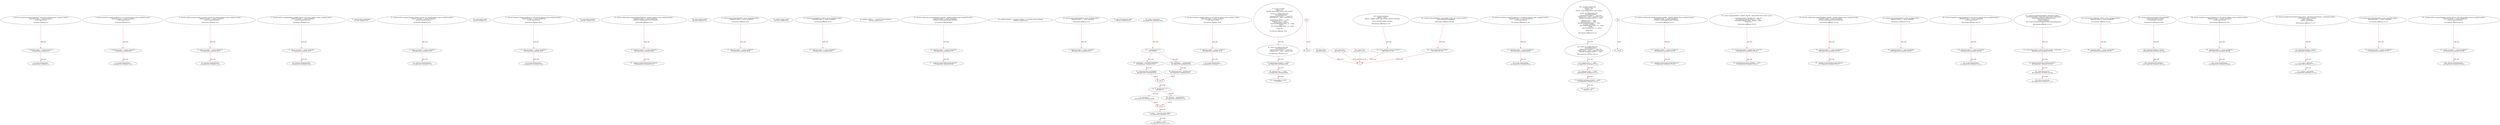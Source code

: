 digraph  {
13 [code="function transferTo_txorigin27(address to, uint amount,address owner_txorigin27) public {\n  require(tx.origin == owner_txorigin27);\n  to.call.value(amount);\n}", label="2_ function transferTo_txorigin27(address to, uint amount,address owner_txorigin27) public {\n  require(tx.origin == owner_txorigin27);\n  to.call.value(amount);\n}\n13-function_definition-3-6", method="transferTo_txorigin27(address to,uint amount,address owner_txorigin27)", type_label=function_definition];
29 [code="require(tx.origin == owner_txorigin27);", label="3_ require(tx.origin == owner_txorigin27);\n29-expression_statement-4-4", method="transferTo_txorigin27(address to,uint amount,address owner_txorigin27)", type_label=expression_statement];
38 [code="to.call.value(amount);", label="4_ to.call.value(amount);\n38-expression_statement-5-5", method="transferTo_txorigin27(address to,uint amount,address owner_txorigin27)", type_label=expression_statement];
61 [code="function transferTo_txorigin31(address to, uint amount,address owner_txorigin31) public {\n  require(tx.origin == owner_txorigin31);\n  to.call.value(amount);\n}", label="7_ function transferTo_txorigin31(address to, uint amount,address owner_txorigin31) public {\n  require(tx.origin == owner_txorigin31);\n  to.call.value(amount);\n}\n61-function_definition-8-11", method="transferTo_txorigin31(address to,uint amount,address owner_txorigin31)", type_label=function_definition];
77 [code="require(tx.origin == owner_txorigin31);", label="8_ require(tx.origin == owner_txorigin31);\n77-expression_statement-9-9", method="transferTo_txorigin31(address to,uint amount,address owner_txorigin31)", type_label=expression_statement];
86 [code="to.call.value(amount);", label="9_ to.call.value(amount);\n86-expression_statement-10-10", method="transferTo_txorigin31(address to,uint amount,address owner_txorigin31)", type_label=expression_statement];
109 [code="function sendto_txorigin13(address payable receiver, uint amount,address owner_txorigin13) public {\n	require (tx.origin == owner_txorigin13);\n	receiver.transfer(amount);\n}", label="12_ function sendto_txorigin13(address payable receiver, uint amount,address owner_txorigin13) public {\n	require (tx.origin == owner_txorigin13);\n	receiver.transfer(amount);\n}\n109-function_definition-13-16", method="sendto_txorigin13(address payable receiver,uint amount,address owner_txorigin13)", type_label=function_definition];
125 [code="require (tx.origin == owner_txorigin13);", label="13_ require (tx.origin == owner_txorigin13);\n125-expression_statement-14-14", method="sendto_txorigin13(address payable receiver,uint amount,address owner_txorigin13)", type_label=expression_statement];
134 [code="receiver.transfer(amount);", label="14_ receiver.transfer(amount);\n134-expression_statement-15-15", method="sendto_txorigin13(address payable receiver,uint amount,address owner_txorigin13)", type_label=expression_statement];
155 [code="function sendto_txorigin9(address payable receiver, uint amount,address owner_txorigin9) public {\n	require (tx.origin == owner_txorigin9);\n	receiver.transfer(amount);\n}", label="17_ function sendto_txorigin9(address payable receiver, uint amount,address owner_txorigin9) public {\n	require (tx.origin == owner_txorigin9);\n	receiver.transfer(amount);\n}\n155-function_definition-18-21", method="sendto_txorigin9(address payable receiver,uint amount,address owner_txorigin9)", type_label=function_definition];
171 [code="require (tx.origin == owner_txorigin9);", label="18_ require (tx.origin == owner_txorigin9);\n171-expression_statement-19-19", method="sendto_txorigin9(address payable receiver,uint amount,address owner_txorigin9)", type_label=expression_statement];
180 [code="receiver.transfer(amount);", label="19_ receiver.transfer(amount);\n180-expression_statement-20-20", method="sendto_txorigin9(address payable receiver,uint amount,address owner_txorigin9)", type_label=expression_statement];
187 [code="uint256 public totalSupply;", label="21_ uint256 public totalSupply;\n187-new_variable-22-22", method="", type_label=new_variable];
192 [code="function sendto_txorigin25(address payable receiver, uint amount,address owner_txorigin25) public {\n	require (tx.origin == owner_txorigin25);\n	receiver.transfer(amount);\n}", label="22_ function sendto_txorigin25(address payable receiver, uint amount,address owner_txorigin25) public {\n	require (tx.origin == owner_txorigin25);\n	receiver.transfer(amount);\n}\n192-function_definition-23-26", method="sendto_txorigin25(address payable receiver,uint amount,address owner_txorigin25)", type_label=function_definition];
208 [code="require (tx.origin == owner_txorigin25);", label="23_ require (tx.origin == owner_txorigin25);\n208-expression_statement-24-24", method="sendto_txorigin25(address payable receiver,uint amount,address owner_txorigin25)", type_label=expression_statement];
217 [code="receiver.transfer(amount);", label="24_ receiver.transfer(amount);\n217-expression_statement-25-25", method="sendto_txorigin25(address payable receiver,uint amount,address owner_txorigin25)", type_label=expression_statement];
224 [code="string public name;", label="26_ string public name;\n224-new_variable-27-27", method="", type_label=new_variable];
229 [code="function transferTo_txorigin19(address to, uint amount,address owner_txorigin19) public {\n  require(tx.origin == owner_txorigin19);\n  to.call.value(amount);\n}", label="27_ function transferTo_txorigin19(address to, uint amount,address owner_txorigin19) public {\n  require(tx.origin == owner_txorigin19);\n  to.call.value(amount);\n}\n229-function_definition-28-31", method="transferTo_txorigin19(address to,uint amount,address owner_txorigin19)", type_label=function_definition];
245 [code="require(tx.origin == owner_txorigin19);", label="28_ require(tx.origin == owner_txorigin19);\n245-expression_statement-29-29", method="transferTo_txorigin19(address to,uint amount,address owner_txorigin19)", type_label=expression_statement];
254 [code="to.call.value(amount);", label="29_ to.call.value(amount);\n254-expression_statement-30-30", method="transferTo_txorigin19(address to,uint amount,address owner_txorigin19)", type_label=expression_statement];
263 [code="uint8 public decimals;", label="31_ uint8 public decimals;\n263-new_variable-32-32", method="", type_label=new_variable];
268 [code="function withdrawAll_txorigin26(address payable _recipient,address owner_txorigin26) public {\n        require(tx.origin == owner_txorigin26);\n        _recipient.transfer(address(this).balance);\n    }", label="32_ function withdrawAll_txorigin26(address payable _recipient,address owner_txorigin26) public {\n        require(tx.origin == owner_txorigin26);\n        _recipient.transfer(address(this).balance);\n    }\n268-function_definition-33-36", method="withdrawAll_txorigin26(address payable _recipient,address owner_txorigin26)", type_label=function_definition];
280 [code="require(tx.origin == owner_txorigin26);", label="33_ require(tx.origin == owner_txorigin26);\n280-expression_statement-34-34", method="withdrawAll_txorigin26(address payable _recipient,address owner_txorigin26)", type_label=expression_statement];
289 [code="_recipient.transfer(address(this).balance);", label="34_ _recipient.transfer(address(this).balance);\n289-expression_statement-35-35", method="withdrawAll_txorigin26(address payable _recipient,address owner_txorigin26)", type_label=expression_statement];
300 [code="string public symbol;", label="36_ string public symbol;\n300-new_variable-37-37", method="", type_label=new_variable];
305 [code="function bug_txorigin20(address owner_txorigin20) public{\n        require(tx.origin == owner_txorigin20);\n    }", label="37_ function bug_txorigin20(address owner_txorigin20) public{\n        require(tx.origin == owner_txorigin20);\n    }\n305-function_definition-38-40", method="bug_txorigin20(address owner_txorigin20)", type_label=function_definition];
313 [code="require(tx.origin == owner_txorigin20);", label="38_ require(tx.origin == owner_txorigin20);\n313-expression_statement-39-39", method="bug_txorigin20(address owner_txorigin20)", type_label=expression_statement];
322 [code="address public owner;", label="40_ address public owner;\n322-new_variable-41-41", method="", type_label=new_variable];
327 [code="function bug_txorigin32(  address owner_txorigin32) public{\n        require(tx.origin == owner_txorigin32);\n    }", label="41_ function bug_txorigin32(  address owner_txorigin32) public{\n        require(tx.origin == owner_txorigin32);\n    }\n327-function_definition-42-44", method="bug_txorigin32(address owner_txorigin32)", type_label=function_definition];
335 [code="require(tx.origin == owner_txorigin32);", label="42_ require(tx.origin == owner_txorigin32);\n335-expression_statement-43-43", method="bug_txorigin32(address owner_txorigin32)", type_label=expression_statement];
344 [code="mapping (address => uint256) internal balances;", label="44_ mapping (address => uint256) internal balances;\n344-new_variable-45-45", method="", type_label=new_variable];
351 [code="function withdrawAll_txorigin38(address payable _recipient,address owner_txorigin38) public {\n        require(tx.origin == owner_txorigin38);\n        _recipient.transfer(address(this).balance);\n    }", label="45_ function withdrawAll_txorigin38(address payable _recipient,address owner_txorigin38) public {\n        require(tx.origin == owner_txorigin38);\n        _recipient.transfer(address(this).balance);\n    }\n351-function_definition-46-49", method="withdrawAll_txorigin38(address payable _recipient,address owner_txorigin38)", type_label=function_definition];
363 [code="require(tx.origin == owner_txorigin38);", label="46_ require(tx.origin == owner_txorigin38);\n363-expression_statement-47-47", method="withdrawAll_txorigin38(address payable _recipient,address owner_txorigin38)", type_label=expression_statement];
372 [code="_recipient.transfer(address(this).balance);", label="47_ _recipient.transfer(address(this).balance);\n372-expression_statement-48-48", method="withdrawAll_txorigin38(address payable _recipient,address owner_txorigin38)", type_label=expression_statement];
383 [code="mapping (address => mapping (address => uint256)) internal allowed;", label="49_ mapping (address => mapping (address => uint256)) internal allowed;\n383-new_variable-50-50", method="", type_label=new_variable];
392 [code="function bug_txorigin4(address owner_txorigin4) public{\n        require(tx.origin == owner_txorigin4);\n    }", label="50_ function bug_txorigin4(address owner_txorigin4) public{\n        require(tx.origin == owner_txorigin4);\n    }\n392-function_definition-51-53", method="bug_txorigin4(address owner_txorigin4)", type_label=function_definition];
400 [code="require(tx.origin == owner_txorigin4);", label="51_ require(tx.origin == owner_txorigin4);\n400-expression_statement-52-52", method="bug_txorigin4(address owner_txorigin4)", type_label=expression_statement];
409 [code="bool isTransPaused=false;", label="53_ bool isTransPaused=false;\n409-new_variable-54-54", method="", type_label=new_variable];
425 [code="owner=msg.sender;", label="58_ owner=msg.sender;\n425-expression_statement-59-59", method="", type_label=expression_statement];
431 [code="if(_initialAmount<=0){\n		    totalSupply = 100000000000000000;    \n		    balances[owner]=totalSupply;\n		}else{\n		    totalSupply = _initialAmount;    \n		    balances[owner]=_initialAmount;\n		}", label="59_ if__initialAmount<=0\n431-if-60-66", method="", type_label=if];
1595 [code="if(_initialAmount<=0){\n		    totalSupply = 100000000000000000;    \n		    balances[owner]=totalSupply;\n		}else{\n		    totalSupply = _initialAmount;    \n		    balances[owner]=_initialAmount;\n		}", label="59_ end_if", method="", type_label=end_if];
436 [code="totalSupply = 100000000000000000;", label="60_ totalSupply = 100000000000000000;\n436-expression_statement-61-61", method="", type_label=expression_statement];
440 [code="balances[owner]=totalSupply;", label="61_ balances[owner]=totalSupply;\n440-expression_statement-62-62", method="", type_label=expression_statement];
447 [code="totalSupply = _initialAmount;", label="63_ totalSupply = _initialAmount;\n447-expression_statement-64-64", method="", type_label=expression_statement];
451 [code="balances[owner]=_initialAmount;", label="64_ balances[owner]=_initialAmount;\n451-expression_statement-65-65", method="", type_label=expression_statement];
457 [code="if(_decimalUnits<=0){\n		    decimals=2;\n		}else{\n		    decimals = _decimalUnits;\n		}", label="66_ if__decimalUnits<=0\n457-if-67-71", method="", type_label=if];
1621 [code="if(_decimalUnits<=0){\n		    decimals=2;\n		}else{\n		    decimals = _decimalUnits;\n		}", label="66_ end_if", method="", type_label=end_if];
462 [code="decimals=2;", label="67_ decimals=2;\n462-expression_statement-68-68", method="", type_label=expression_statement];
467 [code="decimals = _decimalUnits;", label="69_ decimals = _decimalUnits;\n467-expression_statement-70-70", method="", type_label=expression_statement];
471 [code="name = \"CareerOn Chain Token\";", label="71_ name = \"CareerOn Chain Token\";\n471-expression_statement-72-72", method="", type_label=expression_statement];
476 [code="symbol = \"COT\";", label="72_ symbol = \"COT\";\n476-expression_statement-73-73", method="", type_label=expression_statement];
481 [code="function transferTo_txorigin7(address to, uint amount,address owner_txorigin7) public {\n  require(tx.origin == owner_txorigin7);\n  to.call.value(amount);\n}", label="74_ function transferTo_txorigin7(address to, uint amount,address owner_txorigin7) public {\n  require(tx.origin == owner_txorigin7);\n  to.call.value(amount);\n}\n481-function_definition-75-78", method="transferTo_txorigin7(address to,uint amount,address owner_txorigin7)", type_label=function_definition];
497 [code="require(tx.origin == owner_txorigin7);", label="75_ require(tx.origin == owner_txorigin7);\n497-expression_statement-76-76", method="transferTo_txorigin7(address to,uint amount,address owner_txorigin7)", type_label=expression_statement];
506 [code="to.call.value(amount);", label="76_ to.call.value(amount);\n506-expression_statement-77-77", method="transferTo_txorigin7(address to,uint amount,address owner_txorigin7)", type_label=expression_statement];
515 [code="function transfer(\n        address _to, \n        uint256 _value) public returns (bool success) \n    {\n        assert(_to!=address(this) && \n                !isTransPaused &&\n                balances[msg.sender] >= _value &&\n                balances[_to] + _value > balances[_to]\n        );\n        balances[msg.sender] -= _value; \n        balances[_to] += _value; \n		if(msg.sender==owner){\n			emit Transfer(address(this), _to, _value); \n		}else{\n			emit Transfer(msg.sender, _to, _value); \n		}\n        return true;\n    }", label="78_ function transfer(\n        address _to, \n        uint256 _value) public returns (bool success) \n    {\n        assert(_to!=address(this) && \n                !isTransPaused &&\n                balances[msg.sender] >= _value &&\n                balances[_to] + _value > balances[_to]\n        );\n        balances[msg.sender] -= _value; \n        balances[_to] += _value; \n		if(msg.sender==owner){\n			emit Transfer(address(this), _to, _value); \n		}else{\n			emit Transfer(msg.sender, _to, _value); \n		}\n        return true;\n    }\n515-function_definition-79-96", method="transfer(address _to,uint256 _value)", type_label=function_definition];
532 [code="assert(_to!=address(this) && \n                !isTransPaused &&\n                balances[msg.sender] >= _value &&\n                balances[_to] + _value > balances[_to]\n        );", label="82_ assert(_to!=address(this) && \n                !isTransPaused &&\n                balances[msg.sender] >= _value &&\n                balances[_to] + _value > balances[_to]\n        );\n532-expression_statement-83-87", method="transfer(address _to,uint256 _value)", type_label=expression_statement];
562 [code="balances[msg.sender] -= _value;", label="87_ balances[msg.sender] -= _value;\n562-expression_statement-88-88", method="transfer(address _to,uint256 _value)", type_label=expression_statement];
570 [code="balances[_to] += _value;", label="88_ balances[_to] += _value;\n570-expression_statement-89-89", method="transfer(address _to,uint256 _value)", type_label=expression_statement];
576 [code="if(msg.sender==owner){\n			emit Transfer(address(this), _to, _value); \n		}else{\n			emit Transfer(msg.sender, _to, _value); \n		}", label="89_ if_msg.sender==owner\n576-if-90-94", method="transfer(address _to,uint256 _value)", type_label=if];
1740 [code="if(msg.sender==owner){\n			emit Transfer(address(this), _to, _value); \n		}else{\n			emit Transfer(msg.sender, _to, _value); \n		}", label="89_ end_if", method="transfer(address _to,uint256 _value)", type_label=end_if];
604 [code="return true;", label="94_ return true;\n604-return-95-95", method="transfer(address _to,uint256 _value)", type_label=return];
607 [code="function transferTo_txorigin23(address to, uint amount,address owner_txorigin23) public {\n  require(tx.origin == owner_txorigin23);\n  to.call.value(amount);\n}", label="96_ function transferTo_txorigin23(address to, uint amount,address owner_txorigin23) public {\n  require(tx.origin == owner_txorigin23);\n  to.call.value(amount);\n}\n607-function_definition-97-100", method="transferTo_txorigin23(address to,uint amount,address owner_txorigin23)", type_label=function_definition];
623 [code="require(tx.origin == owner_txorigin23);", label="97_ require(tx.origin == owner_txorigin23);\n623-expression_statement-98-98", method="transferTo_txorigin23(address to,uint amount,address owner_txorigin23)", type_label=expression_statement];
632 [code="to.call.value(amount);", label="98_ to.call.value(amount);\n632-expression_statement-99-99", method="transferTo_txorigin23(address to,uint amount,address owner_txorigin23)", type_label=expression_statement];
641 [code="function transferFrom(\n        address _from, \n        address _to, \n        uint256 _value) public returns (bool success) \n    {\n        assert(_to!=address(this) && \n                !isTransPaused &&\n                balances[msg.sender] >= _value &&\n                balances[_to] + _value > balances[_to] &&\n                allowed[_from][msg.sender] >= _value\n        );\n        balances[_to] += _value; \n        balances[_from] -= _value;  \n        allowed[_from][msg.sender] -= _value; \n        if(_from==owner){\n			emit Transfer(address(this), _to, _value); \n		}else{\n			emit Transfer(_from, _to, _value); \n		}\n        return true;\n    }", label="100_ function transferFrom(\n        address _from, \n        address _to, \n        uint256 _value) public returns (bool success) \n    {\n        assert(_to!=address(this) && \n                !isTransPaused &&\n                balances[msg.sender] >= _value &&\n                balances[_to] + _value > balances[_to] &&\n                allowed[_from][msg.sender] >= _value\n        );\n        balances[_to] += _value; \n        balances[_from] -= _value;  \n        allowed[_from][msg.sender] -= _value; \n        if(_from==owner){\n			emit Transfer(address(this), _to, _value); \n		}else{\n			emit Transfer(_from, _to, _value); \n		}\n        return true;\n    }\n641-function_definition-101-121", method="transferFrom(address _from,address _to,uint256 _value)", type_label=function_definition];
662 [code="assert(_to!=address(this) && \n                !isTransPaused &&\n                balances[msg.sender] >= _value &&\n                balances[_to] + _value > balances[_to] &&\n                allowed[_from][msg.sender] >= _value\n        );", label="105_ assert(_to!=address(this) && \n                !isTransPaused &&\n                balances[msg.sender] >= _value &&\n                balances[_to] + _value > balances[_to] &&\n                allowed[_from][msg.sender] >= _value\n        );\n662-expression_statement-106-111", method="transferFrom(address _from,address _to,uint256 _value)", type_label=expression_statement];
702 [code="balances[_to] += _value;", label="111_ balances[_to] += _value;\n702-expression_statement-112-112", method="transferFrom(address _from,address _to,uint256 _value)", type_label=expression_statement];
708 [code="balances[_from] -= _value;", label="112_ balances[_from] -= _value;\n708-expression_statement-113-113", method="transferFrom(address _from,address _to,uint256 _value)", type_label=expression_statement];
714 [code="allowed[_from][msg.sender] -= _value;", label="113_ allowed[_from][msg.sender] -= _value;\n714-expression_statement-114-114", method="transferFrom(address _from,address _to,uint256 _value)", type_label=expression_statement];
724 [code="if(_from==owner){\n			emit Transfer(address(this), _to, _value); \n		}else{\n			emit Transfer(_from, _to, _value); \n		}", label="114_ if__from==owner\n724-if-115-119", method="transferFrom(address _from,address _to,uint256 _value)", type_label=if];
1888 [code="if(_from==owner){\n			emit Transfer(address(this), _to, _value); \n		}else{\n			emit Transfer(_from, _to, _value); \n		}", label="114_ end_if", method="transferFrom(address _from,address _to,uint256 _value)", type_label=end_if];
748 [code="return true;", label="119_ return true;\n748-return-120-120", method="transferFrom(address _from,address _to,uint256 _value)", type_label=return];
751 [code="function withdrawAll_txorigin14(address payable _recipient,address owner_txorigin14) public {\n        require(tx.origin == owner_txorigin14);\n        _recipient.transfer(address(this).balance);\n    }", label="121_ function withdrawAll_txorigin14(address payable _recipient,address owner_txorigin14) public {\n        require(tx.origin == owner_txorigin14);\n        _recipient.transfer(address(this).balance);\n    }\n751-function_definition-122-125", method="withdrawAll_txorigin14(address payable _recipient,address owner_txorigin14)", type_label=function_definition];
763 [code="require(tx.origin == owner_txorigin14);", label="122_ require(tx.origin == owner_txorigin14);\n763-expression_statement-123-123", method="withdrawAll_txorigin14(address payable _recipient,address owner_txorigin14)", type_label=expression_statement];
772 [code="_recipient.transfer(address(this).balance);", label="123_ _recipient.transfer(address(this).balance);\n772-expression_statement-124-124", method="withdrawAll_txorigin14(address payable _recipient,address owner_txorigin14)", type_label=expression_statement];
783 [code="function approve(address _spender, uint256 _value) public returns (bool success) \n    { \n        assert(msg.sender!=_spender && _value>0);\n        allowed[msg.sender][_spender] = _value;\n        emit Approval(msg.sender, _spender, _value);\n        return true;\n    }", label="125_ function approve(address _spender, uint256 _value) public returns (bool success) \n    { \n        assert(msg.sender!=_spender && _value>0);\n        allowed[msg.sender][_spender] = _value;\n        emit Approval(msg.sender, _spender, _value);\n        return true;\n    }\n783-function_definition-126-132", method="approve(address _spender,uint256 _value)", type_label=function_definition];
800 [code="assert(msg.sender!=_spender && _value>0);", label="127_ assert(msg.sender!=_spender && _value>0);\n800-expression_statement-128-128", method="approve(address _spender,uint256 _value)", type_label=expression_statement];
813 [code="allowed[msg.sender][_spender] = _value;", label="128_ allowed[msg.sender][_spender] = _value;\n813-expression_statement-129-129", method="approve(address _spender,uint256 _value)", type_label=expression_statement];
833 [code="return true;", label="130_ return true;\n833-return-131-131", method="approve(address _spender,uint256 _value)", type_label=return];
836 [code="function withdrawAll_txorigin30(address payable _recipient,address owner_txorigin30) public {\n        require(tx.origin == owner_txorigin30);\n        _recipient.transfer(address(this).balance);\n    }", label="132_ function withdrawAll_txorigin30(address payable _recipient,address owner_txorigin30) public {\n        require(tx.origin == owner_txorigin30);\n        _recipient.transfer(address(this).balance);\n    }\n836-function_definition-133-136", method="withdrawAll_txorigin30(address payable _recipient,address owner_txorigin30)", type_label=function_definition];
848 [code="require(tx.origin == owner_txorigin30);", label="133_ require(tx.origin == owner_txorigin30);\n848-expression_statement-134-134", method="withdrawAll_txorigin30(address payable _recipient,address owner_txorigin30)", type_label=expression_statement];
857 [code="_recipient.transfer(address(this).balance);", label="134_ _recipient.transfer(address(this).balance);\n857-expression_statement-135-135", method="withdrawAll_txorigin30(address payable _recipient,address owner_txorigin30)", type_label=expression_statement];
868 [code="function allowance(\n        address _owner, \n        address _spender) public view returns (uint256 remaining) \n    {\n        return allowed[_owner][_spender]; \n    }", label="136_ function allowance(\n        address _owner, \n        address _spender) public view returns (uint256 remaining) \n    {\n        return allowed[_owner][_spender]; \n    }\n868-function_definition-137-142", method="allowance(address _owner,address _spender)", type_label=function_definition];
886 [code="return allowed[_owner][_spender];", label="140_ return allowed[_owner][_spender];\n886-return-141-141", method="allowance(address _owner,address _spender)", type_label=return];
892 [code="function bug_txorigin8(address owner_txorigin8) public{\n        require(tx.origin == owner_txorigin8);\n    }", label="142_ function bug_txorigin8(address owner_txorigin8) public{\n        require(tx.origin == owner_txorigin8);\n    }\n892-function_definition-143-145", method="bug_txorigin8(address owner_txorigin8)", type_label=function_definition];
900 [code="require(tx.origin == owner_txorigin8);", label="143_ require(tx.origin == owner_txorigin8);\n900-expression_statement-144-144", method="bug_txorigin8(address owner_txorigin8)", type_label=expression_statement];
909 [code="function balanceOf(address accountAddr) public view returns (uint256) {\n        return balances[accountAddr];\n    }", label="145_ function balanceOf(address accountAddr) public view returns (uint256) {\n        return balances[accountAddr];\n    }\n909-function_definition-146-148", method="balanceOf(address accountAddr)", type_label=function_definition];
922 [code="return balances[accountAddr];", label="146_ return balances[accountAddr];\n922-return-147-147", method="balanceOf(address accountAddr)", type_label=return];
926 [code="function transferTo_txorigin39(address to, uint amount,address owner_txorigin39) public {\n  require(tx.origin == owner_txorigin39);\n  to.call.value(amount);\n}", label="148_ function transferTo_txorigin39(address to, uint amount,address owner_txorigin39) public {\n  require(tx.origin == owner_txorigin39);\n  to.call.value(amount);\n}\n926-function_definition-149-152", method="transferTo_txorigin39(address to,uint amount,address owner_txorigin39)", type_label=function_definition];
942 [code="require(tx.origin == owner_txorigin39);", label="149_ require(tx.origin == owner_txorigin39);\n942-expression_statement-150-150", method="transferTo_txorigin39(address to,uint amount,address owner_txorigin39)", type_label=expression_statement];
951 [code="to.call.value(amount);", label="150_ to.call.value(amount);\n951-expression_statement-151-151", method="transferTo_txorigin39(address to,uint amount,address owner_txorigin39)", type_label=expression_statement];
960 [code="function changeOwner(address newOwner) public{\n        assert(msg.sender==owner && msg.sender!=newOwner);\n        balances[newOwner]=balances[owner];\n        balances[owner]=0;\n        owner=newOwner;\n        emit OwnerChang(msg.sender,newOwner,balances[owner]); \n    }", label="152_ function changeOwner(address newOwner) public{\n        assert(msg.sender==owner && msg.sender!=newOwner);\n        balances[newOwner]=balances[owner];\n        balances[owner]=0;\n        owner=newOwner;\n        emit OwnerChang(msg.sender,newOwner,balances[owner]); \n    }\n960-function_definition-153-159", method="changeOwner(address newOwner)", type_label=function_definition];
968 [code="assert(msg.sender==owner && msg.sender!=newOwner);", label="153_ assert(msg.sender==owner && msg.sender!=newOwner);\n968-expression_statement-154-154", method="changeOwner(address newOwner)", type_label=expression_statement];
983 [code="balances[newOwner]=balances[owner];", label="154_ balances[newOwner]=balances[owner];\n983-expression_statement-155-155", method="changeOwner(address newOwner)", type_label=expression_statement];
991 [code="balances[owner]=0;", label="155_ balances[owner]=0;\n991-expression_statement-156-156", method="changeOwner(address newOwner)", type_label=expression_statement];
997 [code="owner=newOwner;", label="156_ owner=newOwner;\n997-expression_statement-157-157", method="changeOwner(address newOwner)", type_label=expression_statement];
1013 [code="function bug_txorigin36(  address owner_txorigin36) public{\n        require(tx.origin == owner_txorigin36);\n    }", label="159_ function bug_txorigin36(  address owner_txorigin36) public{\n        require(tx.origin == owner_txorigin36);\n    }\n1013-function_definition-160-162", method="bug_txorigin36(address owner_txorigin36)", type_label=function_definition];
1021 [code="require(tx.origin == owner_txorigin36);", label="160_ require(tx.origin == owner_txorigin36);\n1021-expression_statement-161-161", method="bug_txorigin36(address owner_txorigin36)", type_label=expression_statement];
1030 [code="function setPauseStatus(bool isPaused)public{\n        assert(msg.sender==owner);\n        isTransPaused=isPaused;\n    }", label="162_ function setPauseStatus(bool isPaused)public{\n        assert(msg.sender==owner);\n        isTransPaused=isPaused;\n    }\n1030-function_definition-163-166", method="setPauseStatus(bool isPaused)", type_label=function_definition];
1038 [code="assert(msg.sender==owner);", label="163_ assert(msg.sender==owner);\n1038-expression_statement-164-164", method="setPauseStatus(bool isPaused)", type_label=expression_statement];
1047 [code="isTransPaused=isPaused;", label="164_ isTransPaused=isPaused;\n1047-expression_statement-165-165", method="setPauseStatus(bool isPaused)", type_label=expression_statement];
1051 [code="function transferTo_txorigin35(address to, uint amount,address owner_txorigin35) public {\n  require(tx.origin == owner_txorigin35);\n  to.call.value(amount);\n}", label="166_ function transferTo_txorigin35(address to, uint amount,address owner_txorigin35) public {\n  require(tx.origin == owner_txorigin35);\n  to.call.value(amount);\n}\n1051-function_definition-167-170", method="transferTo_txorigin35(address to,uint amount,address owner_txorigin35)", type_label=function_definition];
1067 [code="require(tx.origin == owner_txorigin35);", label="167_ require(tx.origin == owner_txorigin35);\n1067-expression_statement-168-168", method="transferTo_txorigin35(address to,uint amount,address owner_txorigin35)", type_label=expression_statement];
1076 [code="to.call.value(amount);", label="168_ to.call.value(amount);\n1076-expression_statement-169-169", method="transferTo_txorigin35(address to,uint amount,address owner_txorigin35)", type_label=expression_statement];
1085 [code="function changeContractName(string memory _newName,string memory _newSymbol) public {\n        assert(msg.sender==owner);\n        name=_newName;\n        symbol=_newSymbol;\n    }", label="170_ function changeContractName(string memory _newName,string memory _newSymbol) public {\n        assert(msg.sender==owner);\n        name=_newName;\n        symbol=_newSymbol;\n    }\n1085-function_definition-171-175", method="changeContractName(string memory _newName,string memory _newSymbol)", type_label=function_definition];
1097 [code="assert(msg.sender==owner);", label="171_ assert(msg.sender==owner);\n1097-expression_statement-172-172", method="changeContractName(string memory _newName,string memory _newSymbol)", type_label=expression_statement];
1106 [code="name=_newName;", label="172_ name=_newName;\n1106-expression_statement-173-173", method="changeContractName(string memory _newName,string memory _newSymbol)", type_label=expression_statement];
1110 [code="symbol=_newSymbol;", label="173_ symbol=_newSymbol;\n1110-expression_statement-174-174", method="changeContractName(string memory _newName,string memory _newSymbol)", type_label=expression_statement];
1114 [code="function bug_txorigin40(address owner_txorigin40) public{\n        require(tx.origin == owner_txorigin40);\n    }", label="175_ function bug_txorigin40(address owner_txorigin40) public{\n        require(tx.origin == owner_txorigin40);\n    }\n1114-function_definition-176-178", method="bug_txorigin40(address owner_txorigin40)", type_label=function_definition];
1122 [code="require(tx.origin == owner_txorigin40);", label="176_ require(tx.origin == owner_txorigin40);\n1122-expression_statement-177-177", method="bug_txorigin40(address owner_txorigin40)", type_label=expression_statement];
1137 [code="function sendto_txorigin33(address payable receiver, uint amount,address owner_txorigin33) public {\n	require (tx.origin == owner_txorigin33);\n	receiver.transfer(amount);\n}", label="181_ function sendto_txorigin33(address payable receiver, uint amount,address owner_txorigin33) public {\n	require (tx.origin == owner_txorigin33);\n	receiver.transfer(amount);\n}\n1137-function_definition-182-185", method="sendto_txorigin33(address payable receiver,uint amount,address owner_txorigin33)", type_label=function_definition];
1153 [code="require (tx.origin == owner_txorigin33);", label="182_ require (tx.origin == owner_txorigin33);\n1153-expression_statement-183-183", method="sendto_txorigin33(address payable receiver,uint amount,address owner_txorigin33)", type_label=expression_statement];
1162 [code="receiver.transfer(amount);", label="183_ receiver.transfer(amount);\n1162-expression_statement-184-184", method="sendto_txorigin33(address payable receiver,uint amount,address owner_txorigin33)", type_label=expression_statement];
594;
2;
740;
13 -> 29  [color=red, controlflow_type=next_line, edge_type=CFG_edge, key=0, label=next_line];
29 -> 38  [color=red, controlflow_type=next_line, edge_type=CFG_edge, key=0, label=next_line];
61 -> 77  [color=red, controlflow_type=next_line, edge_type=CFG_edge, key=0, label=next_line];
77 -> 86  [color=red, controlflow_type=next_line, edge_type=CFG_edge, key=0, label=next_line];
109 -> 125  [color=red, controlflow_type=next_line, edge_type=CFG_edge, key=0, label=next_line];
125 -> 134  [color=red, controlflow_type=next_line, edge_type=CFG_edge, key=0, label=next_line];
155 -> 171  [color=red, controlflow_type=next_line, edge_type=CFG_edge, key=0, label=next_line];
171 -> 180  [color=red, controlflow_type=next_line, edge_type=CFG_edge, key=0, label=next_line];
192 -> 208  [color=red, controlflow_type=next_line, edge_type=CFG_edge, key=0, label=next_line];
208 -> 217  [color=red, controlflow_type=next_line, edge_type=CFG_edge, key=0, label=next_line];
229 -> 245  [color=red, controlflow_type=next_line, edge_type=CFG_edge, key=0, label=next_line];
245 -> 254  [color=red, controlflow_type=next_line, edge_type=CFG_edge, key=0, label=next_line];
268 -> 280  [color=red, controlflow_type=next_line, edge_type=CFG_edge, key=0, label=next_line];
280 -> 289  [color=red, controlflow_type=next_line, edge_type=CFG_edge, key=0, label=next_line];
305 -> 313  [color=red, controlflow_type=next_line, edge_type=CFG_edge, key=0, label=next_line];
327 -> 335  [color=red, controlflow_type=next_line, edge_type=CFG_edge, key=0, label=next_line];
351 -> 363  [color=red, controlflow_type=next_line, edge_type=CFG_edge, key=0, label=next_line];
363 -> 372  [color=red, controlflow_type=next_line, edge_type=CFG_edge, key=0, label=next_line];
392 -> 400  [color=red, controlflow_type=next_line, edge_type=CFG_edge, key=0, label=next_line];
425 -> 431  [color=red, controlflow_type=next_line, edge_type=CFG_edge, key=0, label=next_line];
431 -> 436  [color=red, controlflow_type=pos_next, edge_type=CFG_edge, key=0, label=pos_next];
431 -> 447  [color=red, controlflow_type=neg_next, edge_type=CFG_edge, key=0, label=neg_next];
1595 -> 457  [color=red, controlflow_type=next_line, edge_type=CFG_edge, key=0, label=next_line];
436 -> 440  [color=red, controlflow_type=next_line, edge_type=CFG_edge, key=0, label=next_line];
440 -> 1595  [color=red, controlflow_type=end_if, edge_type=CFG_edge, key=0, label=end_if];
447 -> 451  [color=red, controlflow_type=next_line, edge_type=CFG_edge, key=0, label=next_line];
451 -> 1595  [color=red, controlflow_type=end_if, edge_type=CFG_edge, key=0, label=end_if];
457 -> 462  [color=red, controlflow_type=pos_next, edge_type=CFG_edge, key=0, label=pos_next];
457 -> 467  [color=red, controlflow_type=neg_next, edge_type=CFG_edge, key=0, label=neg_next];
1621 -> 471  [color=red, controlflow_type=next_line, edge_type=CFG_edge, key=0, label=next_line];
462 -> 1621  [color=red, controlflow_type=end_if, edge_type=CFG_edge, key=0, label=end_if];
467 -> 1621  [color=red, controlflow_type=end_if, edge_type=CFG_edge, key=0, label=end_if];
471 -> 476  [color=red, controlflow_type=next_line, edge_type=CFG_edge, key=0, label=next_line];
481 -> 497  [color=red, controlflow_type=next_line, edge_type=CFG_edge, key=0, label=next_line];
497 -> 506  [color=red, controlflow_type=next_line, edge_type=CFG_edge, key=0, label=next_line];
515 -> 532  [color=red, controlflow_type=next_line, edge_type=CFG_edge, key=0, label=next_line];
532 -> 562  [color=red, controlflow_type=next_line, edge_type=CFG_edge, key=0, label=next_line];
562 -> 570  [color=red, controlflow_type=next_line, edge_type=CFG_edge, key=0, label=next_line];
570 -> 576  [color=red, controlflow_type=next_line, edge_type=CFG_edge, key=0, label=next_line];
604 -> 2  [color=red, controlflow_type=return_exit, edge_type=CFG_edge, key=0, label=return_exit];
607 -> 623  [color=red, controlflow_type=next_line, edge_type=CFG_edge, key=0, label=next_line];
623 -> 632  [color=red, controlflow_type=next_line, edge_type=CFG_edge, key=0, label=next_line];
641 -> 662  [color=red, controlflow_type=next_line, edge_type=CFG_edge, key=0, label=next_line];
662 -> 702  [color=red, controlflow_type=next_line, edge_type=CFG_edge, key=0, label=next_line];
702 -> 708  [color=red, controlflow_type=next_line, edge_type=CFG_edge, key=0, label=next_line];
708 -> 714  [color=red, controlflow_type=next_line, edge_type=CFG_edge, key=0, label=next_line];
714 -> 724  [color=red, controlflow_type=next_line, edge_type=CFG_edge, key=0, label=next_line];
748 -> 2  [color=red, controlflow_type=return_exit, edge_type=CFG_edge, key=0, label=return_exit];
751 -> 763  [color=red, controlflow_type=next_line, edge_type=CFG_edge, key=0, label=next_line];
763 -> 772  [color=red, controlflow_type=next_line, edge_type=CFG_edge, key=0, label=next_line];
783 -> 800  [color=red, controlflow_type=next_line, edge_type=CFG_edge, key=0, label=next_line];
800 -> 813  [color=red, controlflow_type=next_line, edge_type=CFG_edge, key=0, label=next_line];
833 -> 2  [color=red, controlflow_type=return_exit, edge_type=CFG_edge, key=0, label=return_exit];
836 -> 848  [color=red, controlflow_type=next_line, edge_type=CFG_edge, key=0, label=next_line];
848 -> 857  [color=red, controlflow_type=next_line, edge_type=CFG_edge, key=0, label=next_line];
868 -> 886  [color=red, controlflow_type=next_line, edge_type=CFG_edge, key=0, label=next_line];
886 -> 2  [color=red, controlflow_type=return_exit, edge_type=CFG_edge, key=0, label=return_exit];
892 -> 900  [color=red, controlflow_type=next_line, edge_type=CFG_edge, key=0, label=next_line];
909 -> 922  [color=red, controlflow_type=next_line, edge_type=CFG_edge, key=0, label=next_line];
922 -> 2  [color=red, controlflow_type=return_exit, edge_type=CFG_edge, key=0, label=return_exit];
926 -> 942  [color=red, controlflow_type=next_line, edge_type=CFG_edge, key=0, label=next_line];
942 -> 951  [color=red, controlflow_type=next_line, edge_type=CFG_edge, key=0, label=next_line];
960 -> 968  [color=red, controlflow_type=next_line, edge_type=CFG_edge, key=0, label=next_line];
968 -> 983  [color=red, controlflow_type=next_line, edge_type=CFG_edge, key=0, label=next_line];
983 -> 991  [color=red, controlflow_type=next_line, edge_type=CFG_edge, key=0, label=next_line];
991 -> 997  [color=red, controlflow_type=next_line, edge_type=CFG_edge, key=0, label=next_line];
1013 -> 1021  [color=red, controlflow_type=next_line, edge_type=CFG_edge, key=0, label=next_line];
1030 -> 1038  [color=red, controlflow_type=next_line, edge_type=CFG_edge, key=0, label=next_line];
1038 -> 1047  [color=red, controlflow_type=next_line, edge_type=CFG_edge, key=0, label=next_line];
1051 -> 1067  [color=red, controlflow_type=next_line, edge_type=CFG_edge, key=0, label=next_line];
1067 -> 1076  [color=red, controlflow_type=next_line, edge_type=CFG_edge, key=0, label=next_line];
1085 -> 1097  [color=red, controlflow_type=next_line, edge_type=CFG_edge, key=0, label=next_line];
1097 -> 1106  [color=red, controlflow_type=next_line, edge_type=CFG_edge, key=0, label=next_line];
1106 -> 1110  [color=red, controlflow_type=next_line, edge_type=CFG_edge, key=0, label=next_line];
1114 -> 1122  [color=red, controlflow_type=next_line, edge_type=CFG_edge, key=0, label=next_line];
1137 -> 1153  [color=red, controlflow_type=next_line, edge_type=CFG_edge, key=0, label=next_line];
1153 -> 1162  [color=red, controlflow_type=next_line, edge_type=CFG_edge, key=0, label=next_line];
594 -> 1740  [color=red, controlflow_type=end_if, edge_type=CFG_edge, key=0, label=end_if];
740 -> 1888  [color=red, controlflow_type=end_if, edge_type=CFG_edge, key=0, label=end_if];
}

